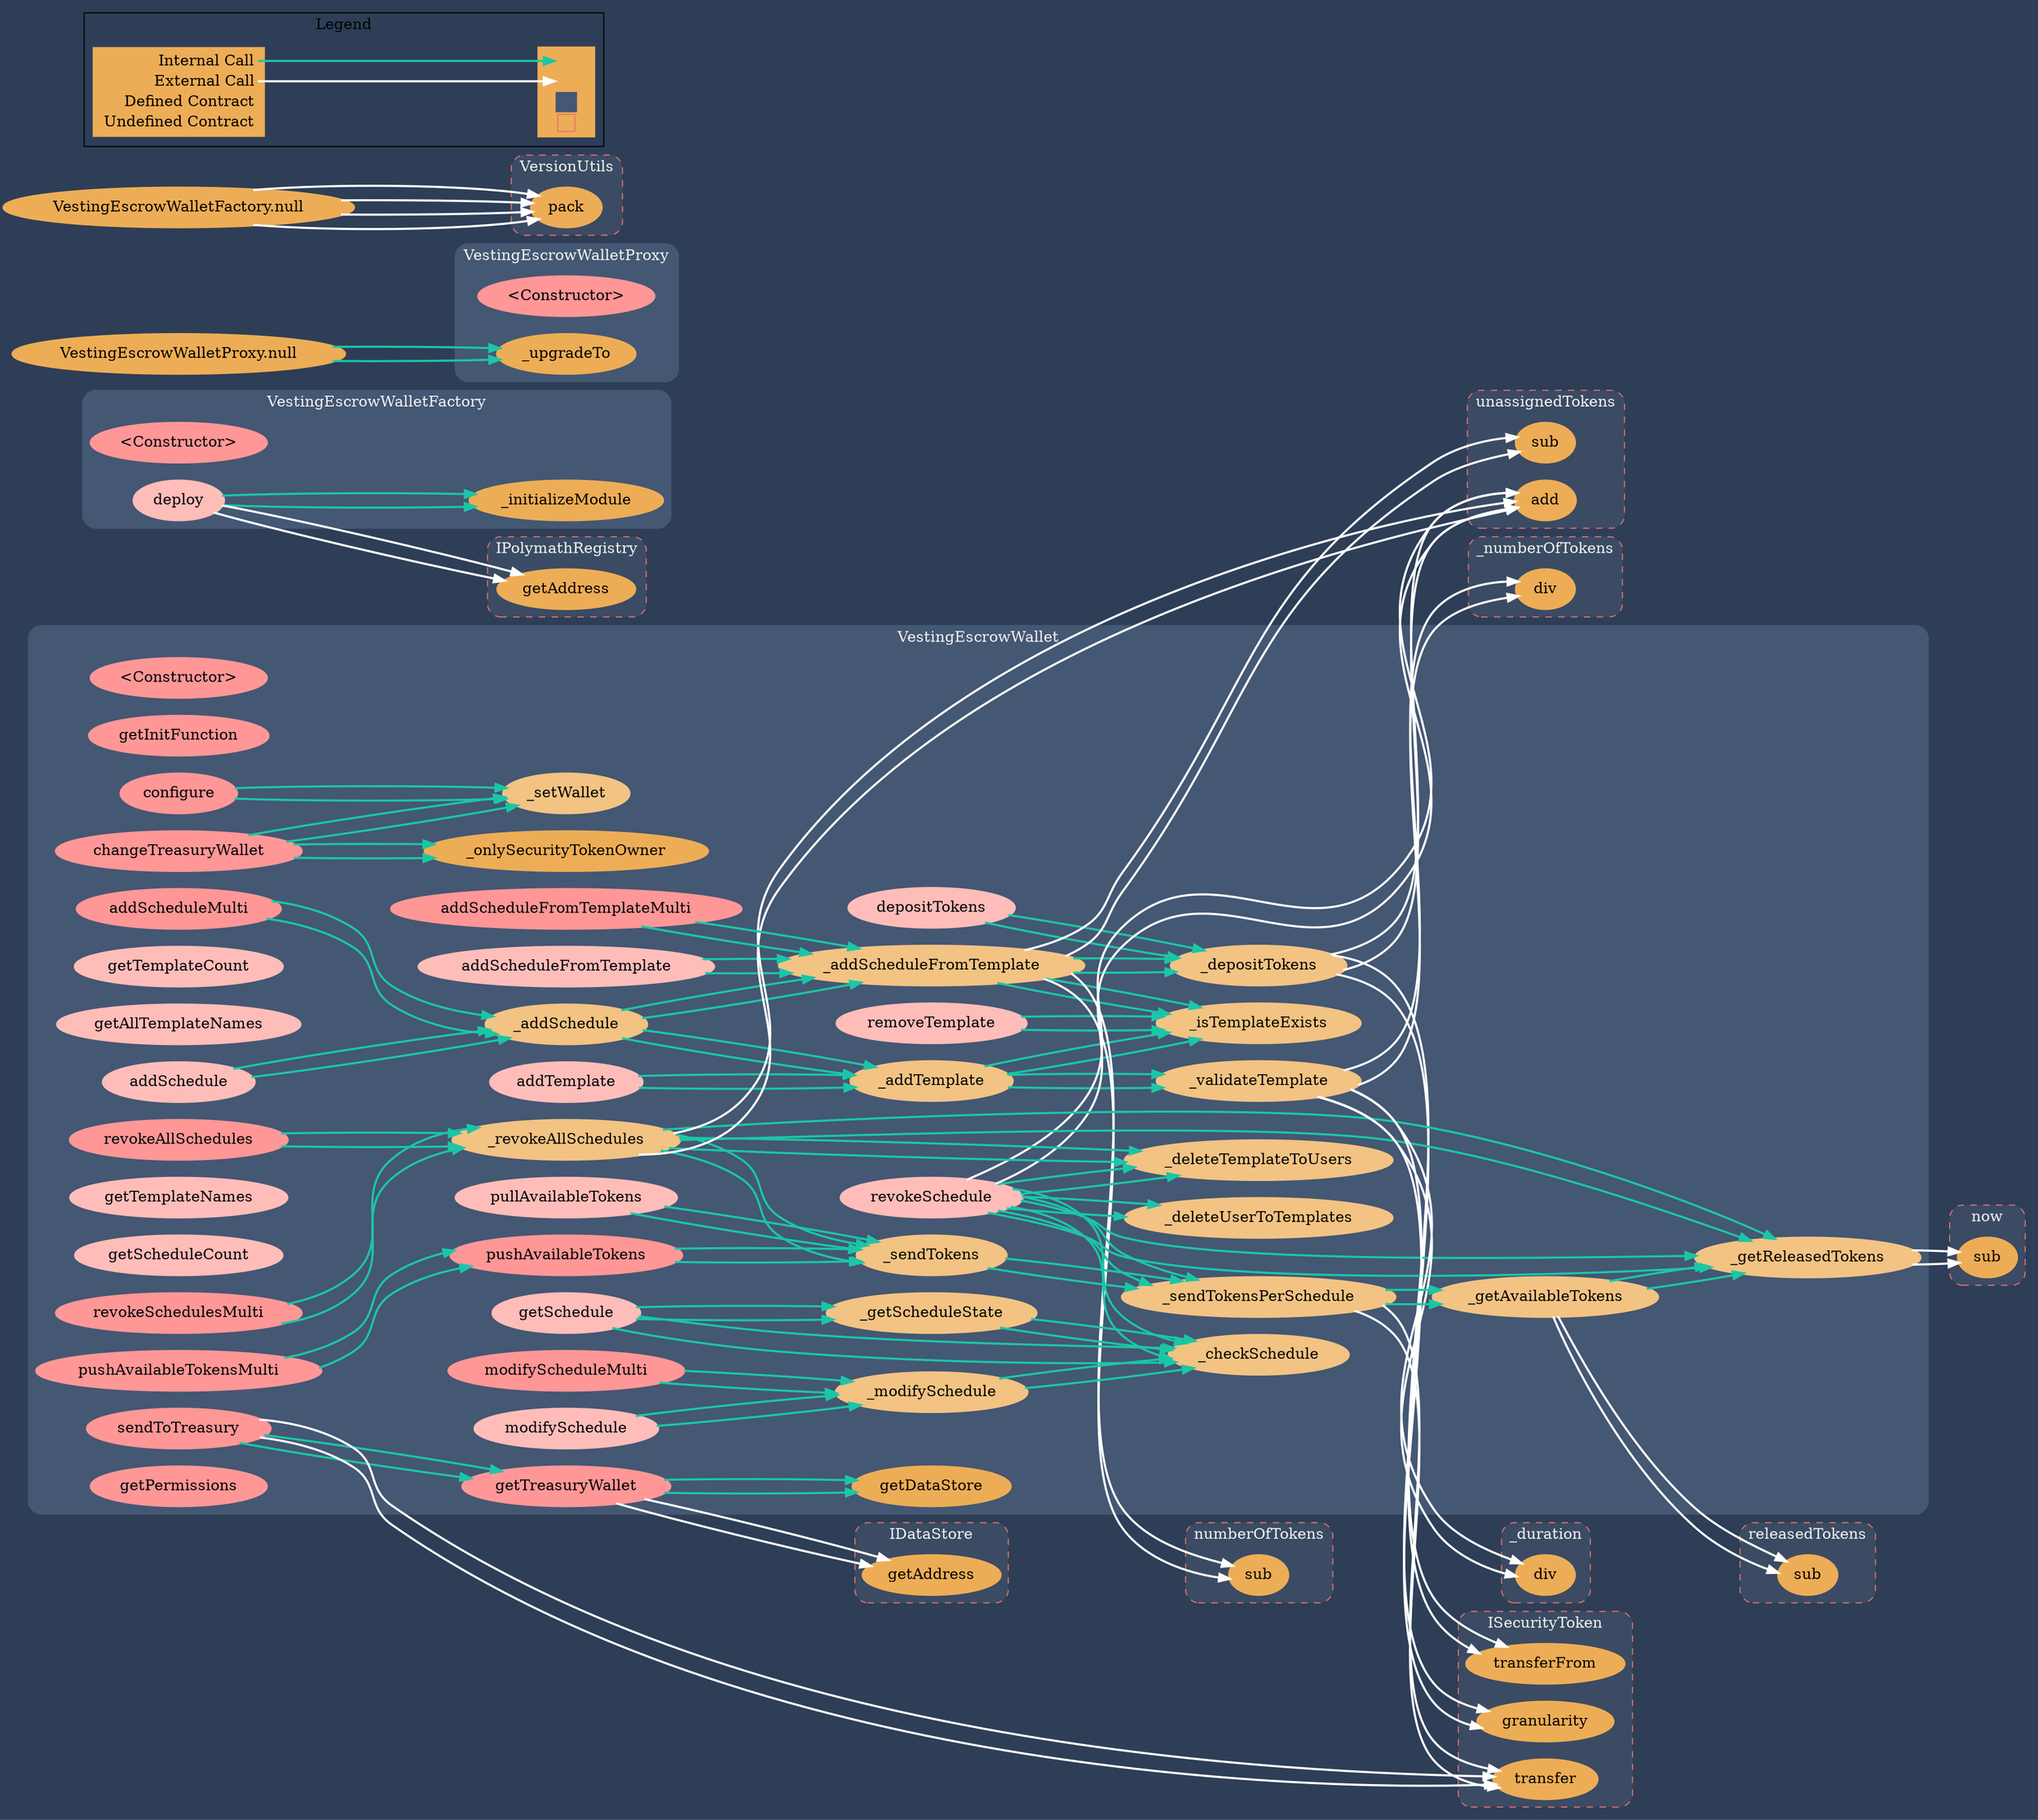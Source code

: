 digraph G {
  graph [ ratio = "auto", page = "100", compound =true, bgcolor = "#2e3e56" ];
  node [ style = "filled", fillcolor = "#edad56", color = "#edad56", penwidth =3 ];
  edge [ color = "#fcfcfc", penwidth =2, fontname = "helvetica Neue Ultra Light" ];
subgraph "clusterVestingEscrowWallet" {
  graph [ label = "VestingEscrowWallet", color = "#445773", fontcolor = "#f0f0f0", style = "rounded", bgcolor = "#445773" ];
  "VestingEscrowWallet.<Constructor>" [ label = "<Constructor>", color = "#FF9797", fillcolor = "#FF9797" ];
  "VestingEscrowWallet.getInitFunction" [ label = "getInitFunction", color = "#FF9797", fillcolor = "#FF9797" ];
  "VestingEscrowWallet.configure" [ label = "configure", color = "#FF9797", fillcolor = "#FF9797" ];
  "VestingEscrowWallet.changeTreasuryWallet" [ label = "changeTreasuryWallet", color = "#FF9797", fillcolor = "#FF9797" ];
  "VestingEscrowWallet._setWallet" [ label = "_setWallet", color = "#f2c383", fillcolor = "#f2c383" ];
  "VestingEscrowWallet.depositTokens" [ label = "depositTokens", color = "#ffbdb9", fillcolor = "#ffbdb9" ];
  "VestingEscrowWallet._depositTokens" [ label = "_depositTokens", color = "#f2c383", fillcolor = "#f2c383" ];
  "VestingEscrowWallet.sendToTreasury" [ label = "sendToTreasury", color = "#FF9797", fillcolor = "#FF9797" ];
  "VestingEscrowWallet.getTreasuryWallet" [ label = "getTreasuryWallet", color = "#FF9797", fillcolor = "#FF9797" ];
  "VestingEscrowWallet.pushAvailableTokens" [ label = "pushAvailableTokens", color = "#FF9797", fillcolor = "#FF9797" ];
  "VestingEscrowWallet.pullAvailableTokens" [ label = "pullAvailableTokens", color = "#ffbdb9", fillcolor = "#ffbdb9" ];
  "VestingEscrowWallet.addTemplate" [ label = "addTemplate", color = "#ffbdb9", fillcolor = "#ffbdb9" ];
  "VestingEscrowWallet._addTemplate" [ label = "_addTemplate", color = "#f2c383", fillcolor = "#f2c383" ];
  "VestingEscrowWallet.removeTemplate" [ label = "removeTemplate", color = "#ffbdb9", fillcolor = "#ffbdb9" ];
  "VestingEscrowWallet.getTemplateCount" [ label = "getTemplateCount", color = "#ffbdb9", fillcolor = "#ffbdb9" ];
  "VestingEscrowWallet.getAllTemplateNames" [ label = "getAllTemplateNames", color = "#ffbdb9", fillcolor = "#ffbdb9" ];
  "VestingEscrowWallet.addSchedule" [ label = "addSchedule", color = "#ffbdb9", fillcolor = "#ffbdb9" ];
  "VestingEscrowWallet._addSchedule" [ label = "_addSchedule", color = "#f2c383", fillcolor = "#f2c383" ];
  "VestingEscrowWallet.addScheduleFromTemplate" [ label = "addScheduleFromTemplate", color = "#ffbdb9", fillcolor = "#ffbdb9" ];
  "VestingEscrowWallet._addScheduleFromTemplate" [ label = "_addScheduleFromTemplate", color = "#f2c383", fillcolor = "#f2c383" ];
  "VestingEscrowWallet.modifySchedule" [ label = "modifySchedule", color = "#ffbdb9", fillcolor = "#ffbdb9" ];
  "VestingEscrowWallet._modifySchedule" [ label = "_modifySchedule", color = "#f2c383", fillcolor = "#f2c383" ];
  "VestingEscrowWallet.revokeSchedule" [ label = "revokeSchedule", color = "#ffbdb9", fillcolor = "#ffbdb9" ];
  "VestingEscrowWallet._deleteUserToTemplates" [ label = "_deleteUserToTemplates", color = "#f2c383", fillcolor = "#f2c383" ];
  "VestingEscrowWallet._deleteTemplateToUsers" [ label = "_deleteTemplateToUsers", color = "#f2c383", fillcolor = "#f2c383" ];
  "VestingEscrowWallet.revokeAllSchedules" [ label = "revokeAllSchedules", color = "#FF9797", fillcolor = "#FF9797" ];
  "VestingEscrowWallet._revokeAllSchedules" [ label = "_revokeAllSchedules", color = "#f2c383", fillcolor = "#f2c383" ];
  "VestingEscrowWallet.getSchedule" [ label = "getSchedule", color = "#ffbdb9", fillcolor = "#ffbdb9" ];
  "VestingEscrowWallet._getScheduleState" [ label = "_getScheduleState", color = "#f2c383", fillcolor = "#f2c383" ];
  "VestingEscrowWallet.getTemplateNames" [ label = "getTemplateNames", color = "#ffbdb9", fillcolor = "#ffbdb9" ];
  "VestingEscrowWallet.getScheduleCount" [ label = "getScheduleCount", color = "#ffbdb9", fillcolor = "#ffbdb9" ];
  "VestingEscrowWallet._getAvailableTokens" [ label = "_getAvailableTokens", color = "#f2c383", fillcolor = "#f2c383" ];
  "VestingEscrowWallet._getReleasedTokens" [ label = "_getReleasedTokens", color = "#f2c383", fillcolor = "#f2c383" ];
  "VestingEscrowWallet.pushAvailableTokensMulti" [ label = "pushAvailableTokensMulti", color = "#FF9797", fillcolor = "#FF9797" ];
  "VestingEscrowWallet.addScheduleMulti" [ label = "addScheduleMulti", color = "#FF9797", fillcolor = "#FF9797" ];
  "VestingEscrowWallet.addScheduleFromTemplateMulti" [ label = "addScheduleFromTemplateMulti", color = "#FF9797", fillcolor = "#FF9797" ];
  "VestingEscrowWallet.revokeSchedulesMulti" [ label = "revokeSchedulesMulti", color = "#FF9797", fillcolor = "#FF9797" ];
  "VestingEscrowWallet.modifyScheduleMulti" [ label = "modifyScheduleMulti", color = "#FF9797", fillcolor = "#FF9797" ];
  "VestingEscrowWallet._checkSchedule" [ label = "_checkSchedule", color = "#f2c383", fillcolor = "#f2c383" ];
  "VestingEscrowWallet._isTemplateExists" [ label = "_isTemplateExists", color = "#f2c383", fillcolor = "#f2c383" ];
  "VestingEscrowWallet._validateTemplate" [ label = "_validateTemplate", color = "#f2c383", fillcolor = "#f2c383" ];
  "VestingEscrowWallet._sendTokens" [ label = "_sendTokens", color = "#f2c383", fillcolor = "#f2c383" ];
  "VestingEscrowWallet._sendTokensPerSchedule" [ label = "_sendTokensPerSchedule", color = "#f2c383", fillcolor = "#f2c383" ];
  "VestingEscrowWallet.getPermissions" [ label = "getPermissions", color = "#FF9797", fillcolor = "#FF9797" ];
  "VestingEscrowWallet._onlySecurityTokenOwner" [ label = "_onlySecurityTokenOwner" ];
  "VestingEscrowWallet.getDataStore" [ label = "getDataStore" ];
}

subgraph "clusterVestingEscrowWalletFactory" {
  graph [ label = "VestingEscrowWalletFactory", color = "#445773", fontcolor = "#f0f0f0", style = "rounded", bgcolor = "#445773" ];
  "VestingEscrowWalletFactory.<Constructor>" [ label = "<Constructor>", color = "#FF9797", fillcolor = "#FF9797" ];
  "VestingEscrowWalletFactory.deploy" [ label = "deploy", color = "#ffbdb9", fillcolor = "#ffbdb9" ];
  "VestingEscrowWalletFactory._initializeModule" [ label = "_initializeModule" ];
}

subgraph "clusterVestingEscrowWalletProxy" {
  graph [ label = "VestingEscrowWalletProxy", color = "#445773", fontcolor = "#f0f0f0", style = "rounded", bgcolor = "#445773" ];
  "VestingEscrowWalletProxy.<Constructor>" [ label = "<Constructor>", color = "#FF9797", fillcolor = "#FF9797" ];
  "VestingEscrowWalletProxy._upgradeTo" [ label = "_upgradeTo" ];
}

subgraph "clusterVestingEscrowWalletStorage" {
  graph [ label = "VestingEscrowWalletStorage", color = "#445773", fontcolor = "#f0f0f0", style = "rounded", bgcolor = "#445773" ];
}

subgraph "clusterWallet" {
  graph [ label = "Wallet", color = "#445773", fontcolor = "#f0f0f0", style = "rounded", bgcolor = "#445773" ];
}

subgraph "clusterISecurityToken" {
  graph [ label = "ISecurityToken", color = "#e8726d", fontcolor = "#f0f0f0", style = "rounded,dashed", bgcolor = "#3b4b63" ];
  "ISecurityToken.transferFrom" [ label = "transferFrom" ];
  "ISecurityToken.transfer" [ label = "transfer" ];
  "ISecurityToken.granularity" [ label = "granularity" ];
}

subgraph "clusterunassignedTokens" {
  graph [ label = "unassignedTokens", color = "#e8726d", fontcolor = "#f0f0f0", style = "rounded,dashed", bgcolor = "#3b4b63" ];
  "unassignedTokens.add" [ label = "add" ];
  "unassignedTokens.sub" [ label = "sub" ];
}

subgraph "clusterIDataStore" {
  graph [ label = "IDataStore", color = "#e8726d", fontcolor = "#f0f0f0", style = "rounded,dashed", bgcolor = "#3b4b63" ];
  "IDataStore.getAddress" [ label = "getAddress" ];
}

subgraph "clusternumberOfTokens" {
  graph [ label = "numberOfTokens", color = "#e8726d", fontcolor = "#f0f0f0", style = "rounded,dashed", bgcolor = "#3b4b63" ];
  "numberOfTokens.sub" [ label = "sub" ];
}

subgraph "clusterreleasedTokens" {
  graph [ label = "releasedTokens", color = "#e8726d", fontcolor = "#f0f0f0", style = "rounded,dashed", bgcolor = "#3b4b63" ];
  "releasedTokens.sub" [ label = "sub" ];
}

subgraph "clusternow" {
  graph [ label = "now", color = "#e8726d", fontcolor = "#f0f0f0", style = "rounded,dashed", bgcolor = "#3b4b63" ];
  "now.sub" [ label = "sub" ];
}

subgraph "cluster_duration" {
  graph [ label = "_duration", color = "#e8726d", fontcolor = "#f0f0f0", style = "rounded,dashed", bgcolor = "#3b4b63" ];
  "_duration.div" [ label = "div" ];
}

subgraph "cluster_numberOfTokens" {
  graph [ label = "_numberOfTokens", color = "#e8726d", fontcolor = "#f0f0f0", style = "rounded,dashed", bgcolor = "#3b4b63" ];
  "_numberOfTokens.div" [ label = "div" ];
}

subgraph "clusterVersionUtils" {
  graph [ label = "VersionUtils", color = "#e8726d", fontcolor = "#f0f0f0", style = "rounded,dashed", bgcolor = "#3b4b63" ];
  "VersionUtils.pack" [ label = "pack" ];
}

subgraph "clusterIPolymathRegistry" {
  graph [ label = "IPolymathRegistry", color = "#e8726d", fontcolor = "#f0f0f0", style = "rounded,dashed", bgcolor = "#3b4b63" ];
  "IPolymathRegistry.getAddress" [ label = "getAddress" ];
}

  "VestingEscrowWallet.configure";
  "VestingEscrowWallet._setWallet";
  "VestingEscrowWallet.changeTreasuryWallet";
  "VestingEscrowWallet._onlySecurityTokenOwner";
  "VestingEscrowWallet.depositTokens";
  "VestingEscrowWallet._depositTokens";
  "ISecurityToken.transferFrom";
  "unassignedTokens.add";
  "VestingEscrowWallet.sendToTreasury";
  "ISecurityToken.transfer";
  "VestingEscrowWallet.getTreasuryWallet";
  "IDataStore.getAddress";
  "VestingEscrowWallet.getDataStore";
  "VestingEscrowWallet.pushAvailableTokens";
  "VestingEscrowWallet._sendTokens";
  "VestingEscrowWallet.pullAvailableTokens";
  "VestingEscrowWallet.addTemplate";
  "VestingEscrowWallet._addTemplate";
  "VestingEscrowWallet._isTemplateExists";
  "VestingEscrowWallet._validateTemplate";
  "VestingEscrowWallet.removeTemplate";
  "VestingEscrowWallet.addSchedule";
  "VestingEscrowWallet._addSchedule";
  "VestingEscrowWallet._addScheduleFromTemplate";
  "VestingEscrowWallet.addScheduleFromTemplate";
  "numberOfTokens.sub";
  "unassignedTokens.sub";
  "VestingEscrowWallet.modifySchedule";
  "VestingEscrowWallet._modifySchedule";
  "VestingEscrowWallet._checkSchedule";
  "VestingEscrowWallet.revokeSchedule";
  "VestingEscrowWallet._sendTokensPerSchedule";
  "VestingEscrowWallet._getReleasedTokens";
  "VestingEscrowWallet._deleteUserToTemplates";
  "VestingEscrowWallet._deleteTemplateToUsers";
  "VestingEscrowWallet.revokeAllSchedules";
  "VestingEscrowWallet._revokeAllSchedules";
  "VestingEscrowWallet.getSchedule";
  "VestingEscrowWallet._getScheduleState";
  "VestingEscrowWallet._getAvailableTokens";
  "releasedTokens.sub";
  "now.sub";
  "VestingEscrowWallet.pushAvailableTokensMulti";
  "VestingEscrowWallet.addScheduleMulti";
  "VestingEscrowWallet.addScheduleFromTemplateMulti";
  "VestingEscrowWallet.revokeSchedulesMulti";
  "VestingEscrowWallet.modifyScheduleMulti";
  "_duration.div";
  "_numberOfTokens.div";
  "ISecurityToken.granularity";
  "VestingEscrowWalletFactory.null";
  "VersionUtils.pack";
  "VestingEscrowWalletFactory.deploy";
  "IPolymathRegistry.getAddress";
  "VestingEscrowWalletFactory._initializeModule";
  "VestingEscrowWalletProxy.null";
  "VestingEscrowWalletProxy._upgradeTo";
  "VestingEscrowWallet.configure" -> "VestingEscrowWallet._setWallet" [ color = "#1bc6a6" ];
  "VestingEscrowWallet.changeTreasuryWallet" -> "VestingEscrowWallet._onlySecurityTokenOwner" [ color = "#1bc6a6" ];
  "VestingEscrowWallet.changeTreasuryWallet" -> "VestingEscrowWallet._setWallet" [ color = "#1bc6a6" ];
  "VestingEscrowWallet.depositTokens" -> "VestingEscrowWallet._depositTokens" [ color = "#1bc6a6" ];
  "VestingEscrowWallet._depositTokens" -> "ISecurityToken.transferFrom" [ color = "white" ];
  "VestingEscrowWallet._depositTokens" -> "unassignedTokens.add" [ color = "white" ];
  "VestingEscrowWallet.sendToTreasury" -> "ISecurityToken.transfer" [ color = "white" ];
  "VestingEscrowWallet.sendToTreasury" -> "VestingEscrowWallet.getTreasuryWallet" [ color = "#1bc6a6" ];
  "VestingEscrowWallet.getTreasuryWallet" -> "IDataStore.getAddress" [ color = "white" ];
  "VestingEscrowWallet.getTreasuryWallet" -> "VestingEscrowWallet.getDataStore" [ color = "#1bc6a6" ];
  "VestingEscrowWallet.pushAvailableTokens" -> "VestingEscrowWallet._sendTokens" [ color = "#1bc6a6" ];
  "VestingEscrowWallet.pullAvailableTokens" -> "VestingEscrowWallet._sendTokens" [ color = "#1bc6a6" ];
  "VestingEscrowWallet.addTemplate" -> "VestingEscrowWallet._addTemplate" [ color = "#1bc6a6" ];
  "VestingEscrowWallet._addTemplate" -> "VestingEscrowWallet._isTemplateExists" [ color = "#1bc6a6" ];
  "VestingEscrowWallet._addTemplate" -> "VestingEscrowWallet._validateTemplate" [ color = "#1bc6a6" ];
  "VestingEscrowWallet.removeTemplate" -> "VestingEscrowWallet._isTemplateExists" [ color = "#1bc6a6" ];
  "VestingEscrowWallet.addSchedule" -> "VestingEscrowWallet._addSchedule" [ color = "#1bc6a6" ];
  "VestingEscrowWallet._addSchedule" -> "VestingEscrowWallet._addTemplate" [ color = "#1bc6a6" ];
  "VestingEscrowWallet._addSchedule" -> "VestingEscrowWallet._addScheduleFromTemplate" [ color = "#1bc6a6" ];
  "VestingEscrowWallet.addScheduleFromTemplate" -> "VestingEscrowWallet._addScheduleFromTemplate" [ color = "#1bc6a6" ];
  "VestingEscrowWallet._addScheduleFromTemplate" -> "VestingEscrowWallet._isTemplateExists" [ color = "#1bc6a6" ];
  "VestingEscrowWallet._addScheduleFromTemplate" -> "VestingEscrowWallet._depositTokens" [ color = "#1bc6a6" ];
  "VestingEscrowWallet._addScheduleFromTemplate" -> "numberOfTokens.sub" [ color = "white" ];
  "VestingEscrowWallet._addScheduleFromTemplate" -> "unassignedTokens.sub" [ color = "white" ];
  "VestingEscrowWallet.modifySchedule" -> "VestingEscrowWallet._modifySchedule" [ color = "#1bc6a6" ];
  "VestingEscrowWallet._modifySchedule" -> "VestingEscrowWallet._checkSchedule" [ color = "#1bc6a6" ];
  "VestingEscrowWallet.revokeSchedule" -> "VestingEscrowWallet._checkSchedule" [ color = "#1bc6a6" ];
  "VestingEscrowWallet.revokeSchedule" -> "VestingEscrowWallet._sendTokensPerSchedule" [ color = "#1bc6a6" ];
  "VestingEscrowWallet.revokeSchedule" -> "VestingEscrowWallet._getReleasedTokens" [ color = "#1bc6a6" ];
  "VestingEscrowWallet.revokeSchedule" -> "unassignedTokens.add" [ color = "white" ];
  "VestingEscrowWallet.revokeSchedule" -> "VestingEscrowWallet._deleteUserToTemplates" [ color = "#1bc6a6" ];
  "VestingEscrowWallet.revokeSchedule" -> "VestingEscrowWallet._deleteTemplateToUsers" [ color = "#1bc6a6" ];
  "VestingEscrowWallet.revokeAllSchedules" -> "VestingEscrowWallet._revokeAllSchedules" [ color = "#1bc6a6" ];
  "VestingEscrowWallet._revokeAllSchedules" -> "VestingEscrowWallet._sendTokens" [ color = "#1bc6a6" ];
  "VestingEscrowWallet._revokeAllSchedules" -> "VestingEscrowWallet._getReleasedTokens" [ color = "#1bc6a6" ];
  "VestingEscrowWallet._revokeAllSchedules" -> "unassignedTokens.add" [ color = "white" ];
  "VestingEscrowWallet._revokeAllSchedules" -> "VestingEscrowWallet._deleteTemplateToUsers" [ color = "#1bc6a6" ];
  "VestingEscrowWallet.getSchedule" -> "VestingEscrowWallet._checkSchedule" [ color = "#1bc6a6" ];
  "VestingEscrowWallet.getSchedule" -> "VestingEscrowWallet._getScheduleState" [ color = "#1bc6a6" ];
  "VestingEscrowWallet._getScheduleState" -> "VestingEscrowWallet._checkSchedule" [ color = "#1bc6a6" ];
  "VestingEscrowWallet._getAvailableTokens" -> "VestingEscrowWallet._getReleasedTokens" [ color = "#1bc6a6" ];
  "VestingEscrowWallet._getAvailableTokens" -> "releasedTokens.sub" [ color = "white" ];
  "VestingEscrowWallet._getReleasedTokens" -> "now.sub" [ color = "white" ];
  "VestingEscrowWallet.pushAvailableTokensMulti" -> "VestingEscrowWallet.pushAvailableTokens" [ color = "#1bc6a6" ];
  "VestingEscrowWallet.addScheduleMulti" -> "VestingEscrowWallet._addSchedule" [ color = "#1bc6a6" ];
  "VestingEscrowWallet.addScheduleFromTemplateMulti" -> "VestingEscrowWallet._addScheduleFromTemplate" [ color = "#1bc6a6" ];
  "VestingEscrowWallet.revokeSchedulesMulti" -> "VestingEscrowWallet._revokeAllSchedules" [ color = "#1bc6a6" ];
  "VestingEscrowWallet.modifyScheduleMulti" -> "VestingEscrowWallet._modifySchedule" [ color = "#1bc6a6" ];
  "VestingEscrowWallet._validateTemplate" -> "_duration.div" [ color = "white" ];
  "VestingEscrowWallet._validateTemplate" -> "_numberOfTokens.div" [ color = "white" ];
  "VestingEscrowWallet._validateTemplate" -> "ISecurityToken.granularity" [ color = "white" ];
  "VestingEscrowWallet._sendTokens" -> "VestingEscrowWallet._sendTokensPerSchedule" [ color = "#1bc6a6" ];
  "VestingEscrowWallet._sendTokensPerSchedule" -> "VestingEscrowWallet._getAvailableTokens" [ color = "#1bc6a6" ];
  "VestingEscrowWallet._sendTokensPerSchedule" -> "ISecurityToken.transfer" [ color = "white" ];
  "VestingEscrowWalletFactory.null" -> "VersionUtils.pack" [ color = "white" ];
  "VestingEscrowWalletFactory.null" -> "VersionUtils.pack" [ color = "white" ];
  "VestingEscrowWalletFactory.deploy" -> "IPolymathRegistry.getAddress" [ color = "white" ];
  "VestingEscrowWalletFactory.deploy" -> "VestingEscrowWalletFactory._initializeModule" [ color = "#1bc6a6" ];
  "VestingEscrowWalletProxy.null" -> "VestingEscrowWalletProxy._upgradeTo" [ color = "#1bc6a6" ];
  "VestingEscrowWallet.configure" -> "VestingEscrowWallet._setWallet" [ color = "#1bc6a6" ];
  "VestingEscrowWallet.changeTreasuryWallet" -> "VestingEscrowWallet._onlySecurityTokenOwner" [ color = "#1bc6a6" ];
  "VestingEscrowWallet.changeTreasuryWallet" -> "VestingEscrowWallet._setWallet" [ color = "#1bc6a6" ];
  "VestingEscrowWallet.depositTokens" -> "VestingEscrowWallet._depositTokens" [ color = "#1bc6a6" ];
  "VestingEscrowWallet._depositTokens" -> "ISecurityToken.transferFrom" [ color = "white" ];
  "VestingEscrowWallet._depositTokens" -> "unassignedTokens.add" [ color = "white" ];
  "VestingEscrowWallet.sendToTreasury" -> "ISecurityToken.transfer" [ color = "white" ];
  "VestingEscrowWallet.sendToTreasury" -> "VestingEscrowWallet.getTreasuryWallet" [ color = "#1bc6a6" ];
  "VestingEscrowWallet.getTreasuryWallet" -> "IDataStore.getAddress" [ color = "white" ];
  "VestingEscrowWallet.getTreasuryWallet" -> "VestingEscrowWallet.getDataStore" [ color = "#1bc6a6" ];
  "VestingEscrowWallet.pushAvailableTokens" -> "VestingEscrowWallet._sendTokens" [ color = "#1bc6a6" ];
  "VestingEscrowWallet.pullAvailableTokens" -> "VestingEscrowWallet._sendTokens" [ color = "#1bc6a6" ];
  "VestingEscrowWallet.addTemplate" -> "VestingEscrowWallet._addTemplate" [ color = "#1bc6a6" ];
  "VestingEscrowWallet._addTemplate" -> "VestingEscrowWallet._isTemplateExists" [ color = "#1bc6a6" ];
  "VestingEscrowWallet._addTemplate" -> "VestingEscrowWallet._validateTemplate" [ color = "#1bc6a6" ];
  "VestingEscrowWallet.removeTemplate" -> "VestingEscrowWallet._isTemplateExists" [ color = "#1bc6a6" ];
  "VestingEscrowWallet.addSchedule" -> "VestingEscrowWallet._addSchedule" [ color = "#1bc6a6" ];
  "VestingEscrowWallet._addSchedule" -> "VestingEscrowWallet._addTemplate" [ color = "#1bc6a6" ];
  "VestingEscrowWallet._addSchedule" -> "VestingEscrowWallet._addScheduleFromTemplate" [ color = "#1bc6a6" ];
  "VestingEscrowWallet.addScheduleFromTemplate" -> "VestingEscrowWallet._addScheduleFromTemplate" [ color = "#1bc6a6" ];
  "VestingEscrowWallet._addScheduleFromTemplate" -> "VestingEscrowWallet._isTemplateExists" [ color = "#1bc6a6" ];
  "VestingEscrowWallet._addScheduleFromTemplate" -> "VestingEscrowWallet._depositTokens" [ color = "#1bc6a6" ];
  "VestingEscrowWallet._addScheduleFromTemplate" -> "numberOfTokens.sub" [ color = "white" ];
  "VestingEscrowWallet._addScheduleFromTemplate" -> "unassignedTokens.sub" [ color = "white" ];
  "VestingEscrowWallet.modifySchedule" -> "VestingEscrowWallet._modifySchedule" [ color = "#1bc6a6" ];
  "VestingEscrowWallet._modifySchedule" -> "VestingEscrowWallet._checkSchedule" [ color = "#1bc6a6" ];
  "VestingEscrowWallet.revokeSchedule" -> "VestingEscrowWallet._checkSchedule" [ color = "#1bc6a6" ];
  "VestingEscrowWallet.revokeSchedule" -> "VestingEscrowWallet._sendTokensPerSchedule" [ color = "#1bc6a6" ];
  "VestingEscrowWallet.revokeSchedule" -> "VestingEscrowWallet._getReleasedTokens" [ color = "#1bc6a6" ];
  "VestingEscrowWallet.revokeSchedule" -> "unassignedTokens.add" [ color = "white" ];
  "VestingEscrowWallet.revokeSchedule" -> "VestingEscrowWallet._deleteUserToTemplates" [ color = "#1bc6a6" ];
  "VestingEscrowWallet.revokeSchedule" -> "VestingEscrowWallet._deleteTemplateToUsers" [ color = "#1bc6a6" ];
  "VestingEscrowWallet.revokeAllSchedules" -> "VestingEscrowWallet._revokeAllSchedules" [ color = "#1bc6a6" ];
  "VestingEscrowWallet._revokeAllSchedules" -> "VestingEscrowWallet._sendTokens" [ color = "#1bc6a6" ];
  "VestingEscrowWallet._revokeAllSchedules" -> "VestingEscrowWallet._getReleasedTokens" [ color = "#1bc6a6" ];
  "VestingEscrowWallet._revokeAllSchedules" -> "unassignedTokens.add" [ color = "white" ];
  "VestingEscrowWallet._revokeAllSchedules" -> "VestingEscrowWallet._deleteTemplateToUsers" [ color = "#1bc6a6" ];
  "VestingEscrowWallet.getSchedule" -> "VestingEscrowWallet._checkSchedule" [ color = "#1bc6a6" ];
  "VestingEscrowWallet.getSchedule" -> "VestingEscrowWallet._getScheduleState" [ color = "#1bc6a6" ];
  "VestingEscrowWallet._getScheduleState" -> "VestingEscrowWallet._checkSchedule" [ color = "#1bc6a6" ];
  "VestingEscrowWallet._getAvailableTokens" -> "VestingEscrowWallet._getReleasedTokens" [ color = "#1bc6a6" ];
  "VestingEscrowWallet._getAvailableTokens" -> "releasedTokens.sub" [ color = "white" ];
  "VestingEscrowWallet._getReleasedTokens" -> "now.sub" [ color = "white" ];
  "VestingEscrowWallet.pushAvailableTokensMulti" -> "VestingEscrowWallet.pushAvailableTokens" [ color = "#1bc6a6" ];
  "VestingEscrowWallet.addScheduleMulti" -> "VestingEscrowWallet._addSchedule" [ color = "#1bc6a6" ];
  "VestingEscrowWallet.addScheduleFromTemplateMulti" -> "VestingEscrowWallet._addScheduleFromTemplate" [ color = "#1bc6a6" ];
  "VestingEscrowWallet.revokeSchedulesMulti" -> "VestingEscrowWallet._revokeAllSchedules" [ color = "#1bc6a6" ];
  "VestingEscrowWallet.modifyScheduleMulti" -> "VestingEscrowWallet._modifySchedule" [ color = "#1bc6a6" ];
  "VestingEscrowWallet._validateTemplate" -> "_duration.div" [ color = "white" ];
  "VestingEscrowWallet._validateTemplate" -> "_numberOfTokens.div" [ color = "white" ];
  "VestingEscrowWallet._validateTemplate" -> "ISecurityToken.granularity" [ color = "white" ];
  "VestingEscrowWallet._sendTokens" -> "VestingEscrowWallet._sendTokensPerSchedule" [ color = "#1bc6a6" ];
  "VestingEscrowWallet._sendTokensPerSchedule" -> "VestingEscrowWallet._getAvailableTokens" [ color = "#1bc6a6" ];
  "VestingEscrowWallet._sendTokensPerSchedule" -> "ISecurityToken.transfer" [ color = "white" ];
  "VestingEscrowWalletFactory.null" -> "VersionUtils.pack" [ color = "white" ];
  "VestingEscrowWalletFactory.null" -> "VersionUtils.pack" [ color = "white" ];
  "VestingEscrowWalletFactory.deploy" -> "IPolymathRegistry.getAddress" [ color = "white" ];
  "VestingEscrowWalletFactory.deploy" -> "VestingEscrowWalletFactory._initializeModule" [ color = "#1bc6a6" ];
  "VestingEscrowWalletProxy.null" -> "VestingEscrowWalletProxy._upgradeTo" [ color = "#1bc6a6" ];


rankdir=LR
node [shape=plaintext]
subgraph cluster_01 {
label = "Legend";
key [label=<<table border="0" cellpadding="2" cellspacing="0" cellborder="0">
  <tr><td align="right" port="i1">Internal Call</td></tr>
  <tr><td align="right" port="i2">External Call</td></tr>
  <tr><td align="right" port="i3">Defined Contract</td></tr>
  <tr><td align="right" port="i4">Undefined Contract</td></tr>
  </table>>]
key2 [label=<<table border="0" cellpadding="2" cellspacing="0" cellborder="0">
  <tr><td port="i1">&nbsp;&nbsp;&nbsp;</td></tr>
  <tr><td port="i2">&nbsp;&nbsp;&nbsp;</td></tr>
  <tr><td port="i3" bgcolor="#445773">&nbsp;&nbsp;&nbsp;</td></tr>
  <tr><td port="i4">
    <table border="1" cellborder="0" cellspacing="0" cellpadding="7" color="#e8726d">
      <tr>
       <td></td>
      </tr>
     </table>
  </td></tr>
  </table>>]
key:i1:e -> key2:i1:w [color="#1bc6a6"]
key:i2:e -> key2:i2:w [color="white"]
}
}

